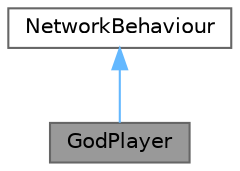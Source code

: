 digraph "GodPlayer"
{
 // LATEX_PDF_SIZE
  bgcolor="transparent";
  edge [fontname=Helvetica,fontsize=10,labelfontname=Helvetica,labelfontsize=10];
  node [fontname=Helvetica,fontsize=10,shape=box,height=0.2,width=0.4];
  Node1 [label="GodPlayer",height=0.2,width=0.4,color="gray40", fillcolor="grey60", style="filled", fontcolor="black",tooltip="A class managing the God Player attacks"];
  Node2 -> Node1 [dir="back",color="steelblue1",style="solid"];
  Node2 [label="NetworkBehaviour",height=0.2,width=0.4,color="gray40", fillcolor="white", style="filled",tooltip=" "];
}
